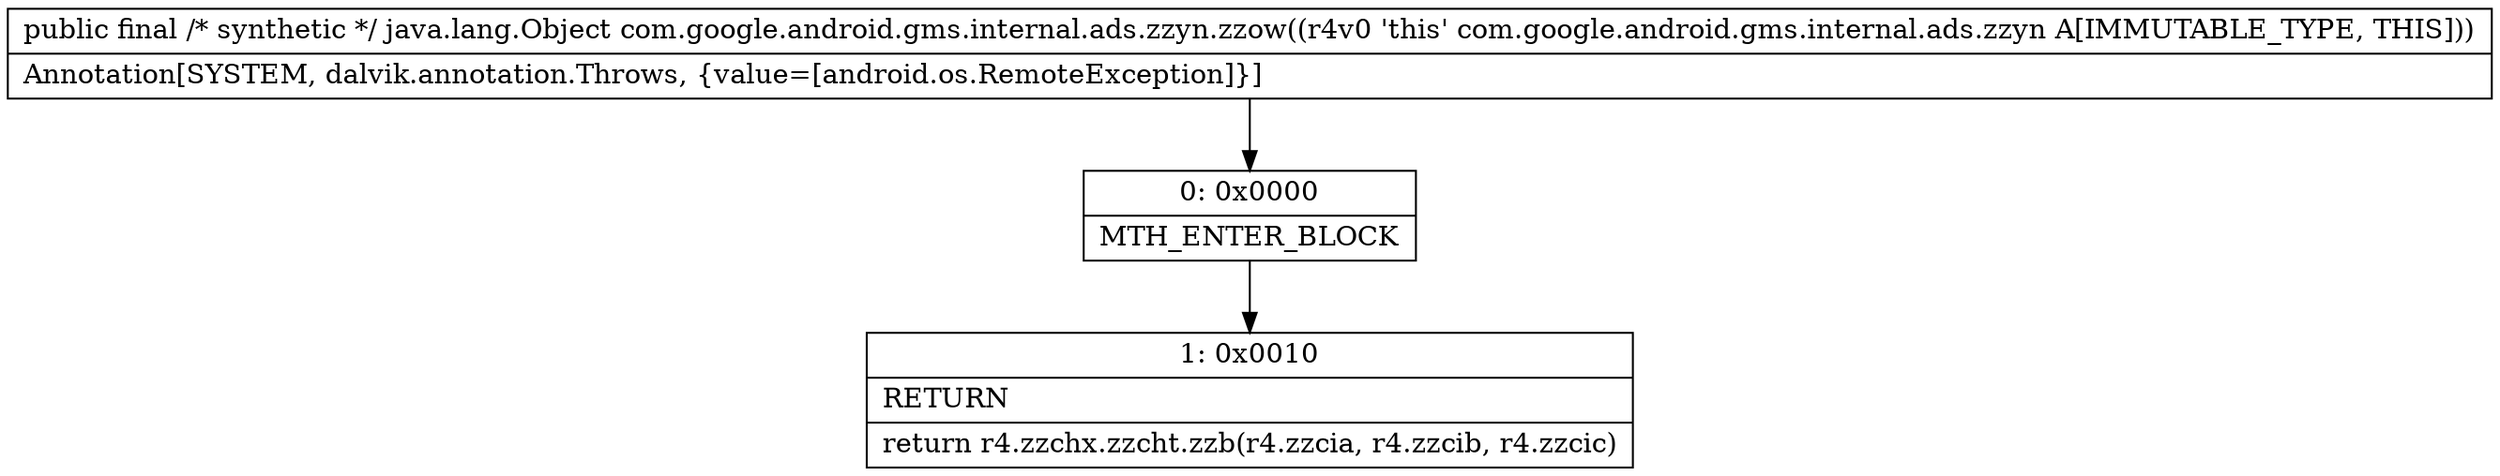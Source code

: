 digraph "CFG forcom.google.android.gms.internal.ads.zzyn.zzow()Ljava\/lang\/Object;" {
Node_0 [shape=record,label="{0\:\ 0x0000|MTH_ENTER_BLOCK\l}"];
Node_1 [shape=record,label="{1\:\ 0x0010|RETURN\l|return r4.zzchx.zzcht.zzb(r4.zzcia, r4.zzcib, r4.zzcic)\l}"];
MethodNode[shape=record,label="{public final \/* synthetic *\/ java.lang.Object com.google.android.gms.internal.ads.zzyn.zzow((r4v0 'this' com.google.android.gms.internal.ads.zzyn A[IMMUTABLE_TYPE, THIS]))  | Annotation[SYSTEM, dalvik.annotation.Throws, \{value=[android.os.RemoteException]\}]\l}"];
MethodNode -> Node_0;
Node_0 -> Node_1;
}

